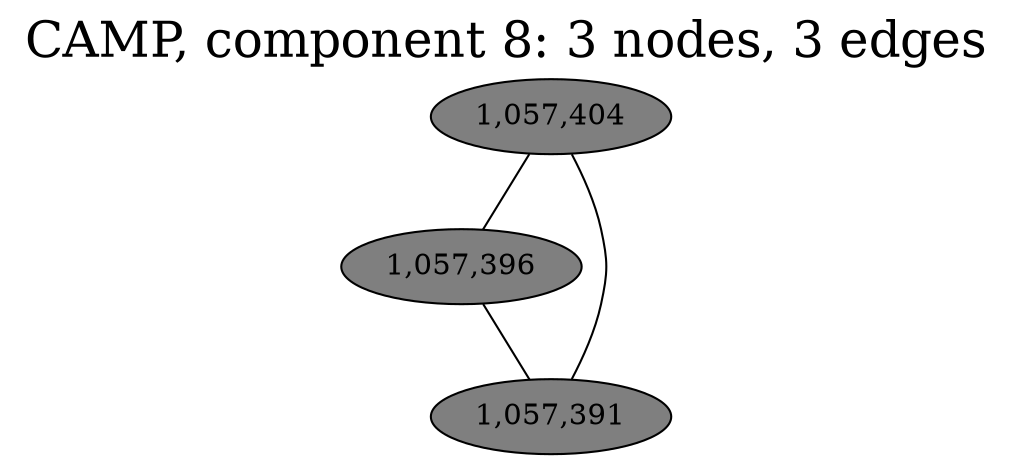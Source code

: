graph CAMP_cc8 {
	overlap="prism50";
	outputorder="edgesfirst";
	label="CAMP, component 8: 3 nodes, 3 edges";
	labelloc="t";
	fontsize=24;
	"1,057,404" [style="filled", fillcolor="#7f7f7f", fontcolor="#000000"];
	"1,057,396" [style="filled", fillcolor="#7f7f7f", fontcolor="#000000"];
	"1,057,391" [style="filled", fillcolor="#7f7f7f", fontcolor="#000000"];
	"1,057,404" -- "1,057,391";
	"1,057,404" -- "1,057,396";
	"1,057,396" -- "1,057,391";
}